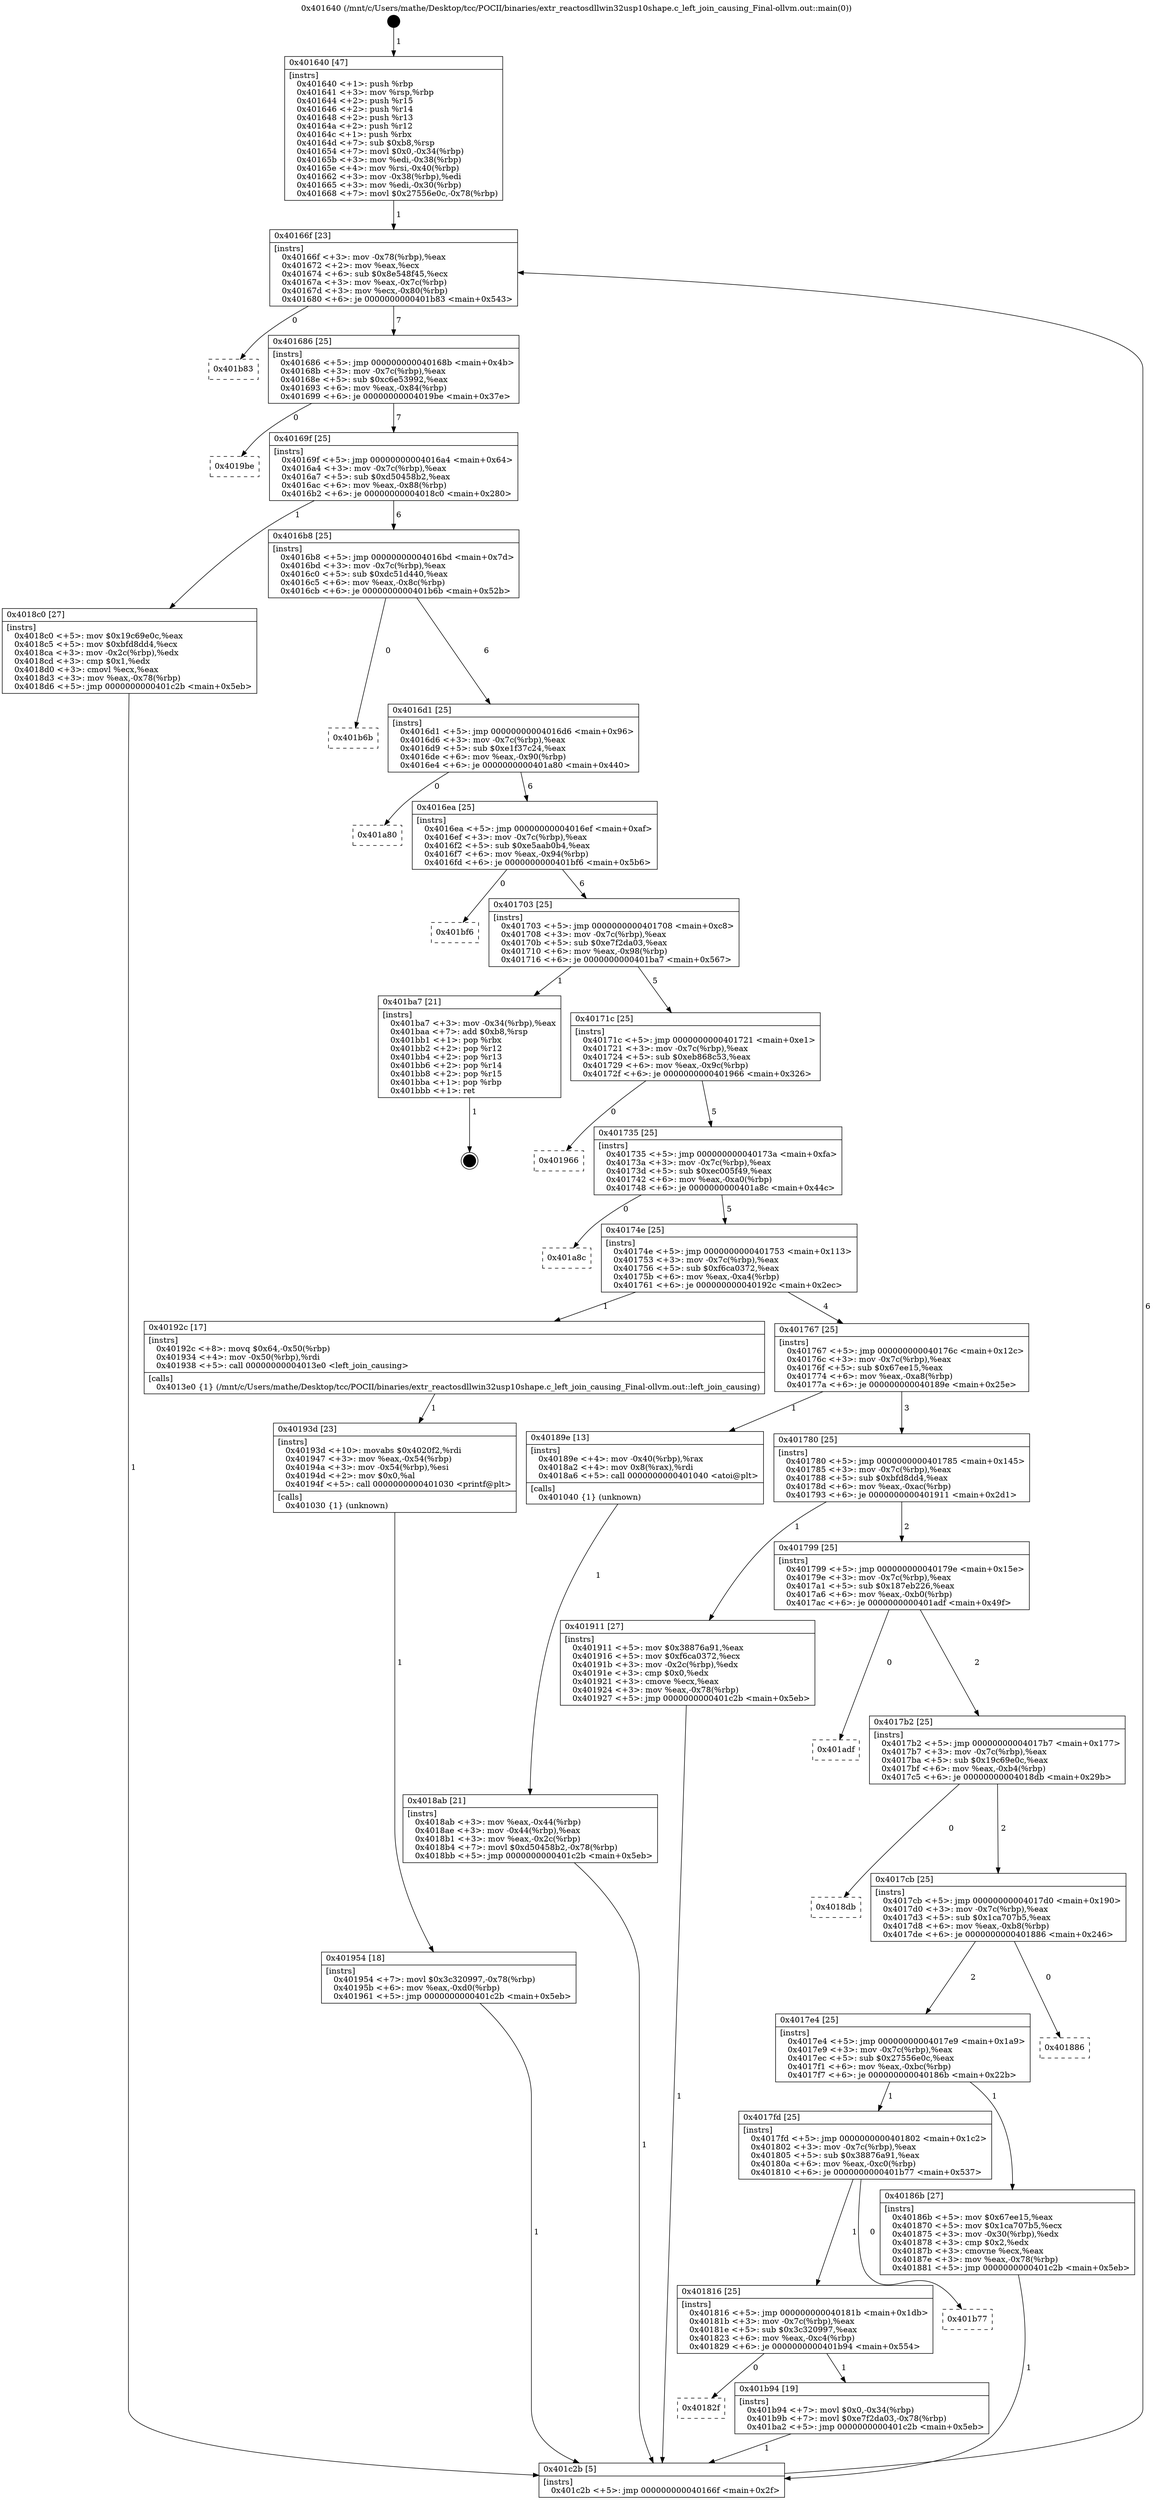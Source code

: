 digraph "0x401640" {
  label = "0x401640 (/mnt/c/Users/mathe/Desktop/tcc/POCII/binaries/extr_reactosdllwin32usp10shape.c_left_join_causing_Final-ollvm.out::main(0))"
  labelloc = "t"
  node[shape=record]

  Entry [label="",width=0.3,height=0.3,shape=circle,fillcolor=black,style=filled]
  "0x40166f" [label="{
     0x40166f [23]\l
     | [instrs]\l
     &nbsp;&nbsp;0x40166f \<+3\>: mov -0x78(%rbp),%eax\l
     &nbsp;&nbsp;0x401672 \<+2\>: mov %eax,%ecx\l
     &nbsp;&nbsp;0x401674 \<+6\>: sub $0x8e548f45,%ecx\l
     &nbsp;&nbsp;0x40167a \<+3\>: mov %eax,-0x7c(%rbp)\l
     &nbsp;&nbsp;0x40167d \<+3\>: mov %ecx,-0x80(%rbp)\l
     &nbsp;&nbsp;0x401680 \<+6\>: je 0000000000401b83 \<main+0x543\>\l
  }"]
  "0x401b83" [label="{
     0x401b83\l
  }", style=dashed]
  "0x401686" [label="{
     0x401686 [25]\l
     | [instrs]\l
     &nbsp;&nbsp;0x401686 \<+5\>: jmp 000000000040168b \<main+0x4b\>\l
     &nbsp;&nbsp;0x40168b \<+3\>: mov -0x7c(%rbp),%eax\l
     &nbsp;&nbsp;0x40168e \<+5\>: sub $0xc6e53992,%eax\l
     &nbsp;&nbsp;0x401693 \<+6\>: mov %eax,-0x84(%rbp)\l
     &nbsp;&nbsp;0x401699 \<+6\>: je 00000000004019be \<main+0x37e\>\l
  }"]
  Exit [label="",width=0.3,height=0.3,shape=circle,fillcolor=black,style=filled,peripheries=2]
  "0x4019be" [label="{
     0x4019be\l
  }", style=dashed]
  "0x40169f" [label="{
     0x40169f [25]\l
     | [instrs]\l
     &nbsp;&nbsp;0x40169f \<+5\>: jmp 00000000004016a4 \<main+0x64\>\l
     &nbsp;&nbsp;0x4016a4 \<+3\>: mov -0x7c(%rbp),%eax\l
     &nbsp;&nbsp;0x4016a7 \<+5\>: sub $0xd50458b2,%eax\l
     &nbsp;&nbsp;0x4016ac \<+6\>: mov %eax,-0x88(%rbp)\l
     &nbsp;&nbsp;0x4016b2 \<+6\>: je 00000000004018c0 \<main+0x280\>\l
  }"]
  "0x40182f" [label="{
     0x40182f\l
  }", style=dashed]
  "0x4018c0" [label="{
     0x4018c0 [27]\l
     | [instrs]\l
     &nbsp;&nbsp;0x4018c0 \<+5\>: mov $0x19c69e0c,%eax\l
     &nbsp;&nbsp;0x4018c5 \<+5\>: mov $0xbfd8dd4,%ecx\l
     &nbsp;&nbsp;0x4018ca \<+3\>: mov -0x2c(%rbp),%edx\l
     &nbsp;&nbsp;0x4018cd \<+3\>: cmp $0x1,%edx\l
     &nbsp;&nbsp;0x4018d0 \<+3\>: cmovl %ecx,%eax\l
     &nbsp;&nbsp;0x4018d3 \<+3\>: mov %eax,-0x78(%rbp)\l
     &nbsp;&nbsp;0x4018d6 \<+5\>: jmp 0000000000401c2b \<main+0x5eb\>\l
  }"]
  "0x4016b8" [label="{
     0x4016b8 [25]\l
     | [instrs]\l
     &nbsp;&nbsp;0x4016b8 \<+5\>: jmp 00000000004016bd \<main+0x7d\>\l
     &nbsp;&nbsp;0x4016bd \<+3\>: mov -0x7c(%rbp),%eax\l
     &nbsp;&nbsp;0x4016c0 \<+5\>: sub $0xdc51d440,%eax\l
     &nbsp;&nbsp;0x4016c5 \<+6\>: mov %eax,-0x8c(%rbp)\l
     &nbsp;&nbsp;0x4016cb \<+6\>: je 0000000000401b6b \<main+0x52b\>\l
  }"]
  "0x401b94" [label="{
     0x401b94 [19]\l
     | [instrs]\l
     &nbsp;&nbsp;0x401b94 \<+7\>: movl $0x0,-0x34(%rbp)\l
     &nbsp;&nbsp;0x401b9b \<+7\>: movl $0xe7f2da03,-0x78(%rbp)\l
     &nbsp;&nbsp;0x401ba2 \<+5\>: jmp 0000000000401c2b \<main+0x5eb\>\l
  }"]
  "0x401b6b" [label="{
     0x401b6b\l
  }", style=dashed]
  "0x4016d1" [label="{
     0x4016d1 [25]\l
     | [instrs]\l
     &nbsp;&nbsp;0x4016d1 \<+5\>: jmp 00000000004016d6 \<main+0x96\>\l
     &nbsp;&nbsp;0x4016d6 \<+3\>: mov -0x7c(%rbp),%eax\l
     &nbsp;&nbsp;0x4016d9 \<+5\>: sub $0xe1f37c24,%eax\l
     &nbsp;&nbsp;0x4016de \<+6\>: mov %eax,-0x90(%rbp)\l
     &nbsp;&nbsp;0x4016e4 \<+6\>: je 0000000000401a80 \<main+0x440\>\l
  }"]
  "0x401816" [label="{
     0x401816 [25]\l
     | [instrs]\l
     &nbsp;&nbsp;0x401816 \<+5\>: jmp 000000000040181b \<main+0x1db\>\l
     &nbsp;&nbsp;0x40181b \<+3\>: mov -0x7c(%rbp),%eax\l
     &nbsp;&nbsp;0x40181e \<+5\>: sub $0x3c320997,%eax\l
     &nbsp;&nbsp;0x401823 \<+6\>: mov %eax,-0xc4(%rbp)\l
     &nbsp;&nbsp;0x401829 \<+6\>: je 0000000000401b94 \<main+0x554\>\l
  }"]
  "0x401a80" [label="{
     0x401a80\l
  }", style=dashed]
  "0x4016ea" [label="{
     0x4016ea [25]\l
     | [instrs]\l
     &nbsp;&nbsp;0x4016ea \<+5\>: jmp 00000000004016ef \<main+0xaf\>\l
     &nbsp;&nbsp;0x4016ef \<+3\>: mov -0x7c(%rbp),%eax\l
     &nbsp;&nbsp;0x4016f2 \<+5\>: sub $0xe5aab0b4,%eax\l
     &nbsp;&nbsp;0x4016f7 \<+6\>: mov %eax,-0x94(%rbp)\l
     &nbsp;&nbsp;0x4016fd \<+6\>: je 0000000000401bf6 \<main+0x5b6\>\l
  }"]
  "0x401b77" [label="{
     0x401b77\l
  }", style=dashed]
  "0x401bf6" [label="{
     0x401bf6\l
  }", style=dashed]
  "0x401703" [label="{
     0x401703 [25]\l
     | [instrs]\l
     &nbsp;&nbsp;0x401703 \<+5\>: jmp 0000000000401708 \<main+0xc8\>\l
     &nbsp;&nbsp;0x401708 \<+3\>: mov -0x7c(%rbp),%eax\l
     &nbsp;&nbsp;0x40170b \<+5\>: sub $0xe7f2da03,%eax\l
     &nbsp;&nbsp;0x401710 \<+6\>: mov %eax,-0x98(%rbp)\l
     &nbsp;&nbsp;0x401716 \<+6\>: je 0000000000401ba7 \<main+0x567\>\l
  }"]
  "0x401954" [label="{
     0x401954 [18]\l
     | [instrs]\l
     &nbsp;&nbsp;0x401954 \<+7\>: movl $0x3c320997,-0x78(%rbp)\l
     &nbsp;&nbsp;0x40195b \<+6\>: mov %eax,-0xd0(%rbp)\l
     &nbsp;&nbsp;0x401961 \<+5\>: jmp 0000000000401c2b \<main+0x5eb\>\l
  }"]
  "0x401ba7" [label="{
     0x401ba7 [21]\l
     | [instrs]\l
     &nbsp;&nbsp;0x401ba7 \<+3\>: mov -0x34(%rbp),%eax\l
     &nbsp;&nbsp;0x401baa \<+7\>: add $0xb8,%rsp\l
     &nbsp;&nbsp;0x401bb1 \<+1\>: pop %rbx\l
     &nbsp;&nbsp;0x401bb2 \<+2\>: pop %r12\l
     &nbsp;&nbsp;0x401bb4 \<+2\>: pop %r13\l
     &nbsp;&nbsp;0x401bb6 \<+2\>: pop %r14\l
     &nbsp;&nbsp;0x401bb8 \<+2\>: pop %r15\l
     &nbsp;&nbsp;0x401bba \<+1\>: pop %rbp\l
     &nbsp;&nbsp;0x401bbb \<+1\>: ret\l
  }"]
  "0x40171c" [label="{
     0x40171c [25]\l
     | [instrs]\l
     &nbsp;&nbsp;0x40171c \<+5\>: jmp 0000000000401721 \<main+0xe1\>\l
     &nbsp;&nbsp;0x401721 \<+3\>: mov -0x7c(%rbp),%eax\l
     &nbsp;&nbsp;0x401724 \<+5\>: sub $0xeb868c53,%eax\l
     &nbsp;&nbsp;0x401729 \<+6\>: mov %eax,-0x9c(%rbp)\l
     &nbsp;&nbsp;0x40172f \<+6\>: je 0000000000401966 \<main+0x326\>\l
  }"]
  "0x40193d" [label="{
     0x40193d [23]\l
     | [instrs]\l
     &nbsp;&nbsp;0x40193d \<+10\>: movabs $0x4020f2,%rdi\l
     &nbsp;&nbsp;0x401947 \<+3\>: mov %eax,-0x54(%rbp)\l
     &nbsp;&nbsp;0x40194a \<+3\>: mov -0x54(%rbp),%esi\l
     &nbsp;&nbsp;0x40194d \<+2\>: mov $0x0,%al\l
     &nbsp;&nbsp;0x40194f \<+5\>: call 0000000000401030 \<printf@plt\>\l
     | [calls]\l
     &nbsp;&nbsp;0x401030 \{1\} (unknown)\l
  }"]
  "0x401966" [label="{
     0x401966\l
  }", style=dashed]
  "0x401735" [label="{
     0x401735 [25]\l
     | [instrs]\l
     &nbsp;&nbsp;0x401735 \<+5\>: jmp 000000000040173a \<main+0xfa\>\l
     &nbsp;&nbsp;0x40173a \<+3\>: mov -0x7c(%rbp),%eax\l
     &nbsp;&nbsp;0x40173d \<+5\>: sub $0xec005f49,%eax\l
     &nbsp;&nbsp;0x401742 \<+6\>: mov %eax,-0xa0(%rbp)\l
     &nbsp;&nbsp;0x401748 \<+6\>: je 0000000000401a8c \<main+0x44c\>\l
  }"]
  "0x4018ab" [label="{
     0x4018ab [21]\l
     | [instrs]\l
     &nbsp;&nbsp;0x4018ab \<+3\>: mov %eax,-0x44(%rbp)\l
     &nbsp;&nbsp;0x4018ae \<+3\>: mov -0x44(%rbp),%eax\l
     &nbsp;&nbsp;0x4018b1 \<+3\>: mov %eax,-0x2c(%rbp)\l
     &nbsp;&nbsp;0x4018b4 \<+7\>: movl $0xd50458b2,-0x78(%rbp)\l
     &nbsp;&nbsp;0x4018bb \<+5\>: jmp 0000000000401c2b \<main+0x5eb\>\l
  }"]
  "0x401a8c" [label="{
     0x401a8c\l
  }", style=dashed]
  "0x40174e" [label="{
     0x40174e [25]\l
     | [instrs]\l
     &nbsp;&nbsp;0x40174e \<+5\>: jmp 0000000000401753 \<main+0x113\>\l
     &nbsp;&nbsp;0x401753 \<+3\>: mov -0x7c(%rbp),%eax\l
     &nbsp;&nbsp;0x401756 \<+5\>: sub $0xf6ca0372,%eax\l
     &nbsp;&nbsp;0x40175b \<+6\>: mov %eax,-0xa4(%rbp)\l
     &nbsp;&nbsp;0x401761 \<+6\>: je 000000000040192c \<main+0x2ec\>\l
  }"]
  "0x401640" [label="{
     0x401640 [47]\l
     | [instrs]\l
     &nbsp;&nbsp;0x401640 \<+1\>: push %rbp\l
     &nbsp;&nbsp;0x401641 \<+3\>: mov %rsp,%rbp\l
     &nbsp;&nbsp;0x401644 \<+2\>: push %r15\l
     &nbsp;&nbsp;0x401646 \<+2\>: push %r14\l
     &nbsp;&nbsp;0x401648 \<+2\>: push %r13\l
     &nbsp;&nbsp;0x40164a \<+2\>: push %r12\l
     &nbsp;&nbsp;0x40164c \<+1\>: push %rbx\l
     &nbsp;&nbsp;0x40164d \<+7\>: sub $0xb8,%rsp\l
     &nbsp;&nbsp;0x401654 \<+7\>: movl $0x0,-0x34(%rbp)\l
     &nbsp;&nbsp;0x40165b \<+3\>: mov %edi,-0x38(%rbp)\l
     &nbsp;&nbsp;0x40165e \<+4\>: mov %rsi,-0x40(%rbp)\l
     &nbsp;&nbsp;0x401662 \<+3\>: mov -0x38(%rbp),%edi\l
     &nbsp;&nbsp;0x401665 \<+3\>: mov %edi,-0x30(%rbp)\l
     &nbsp;&nbsp;0x401668 \<+7\>: movl $0x27556e0c,-0x78(%rbp)\l
  }"]
  "0x40192c" [label="{
     0x40192c [17]\l
     | [instrs]\l
     &nbsp;&nbsp;0x40192c \<+8\>: movq $0x64,-0x50(%rbp)\l
     &nbsp;&nbsp;0x401934 \<+4\>: mov -0x50(%rbp),%rdi\l
     &nbsp;&nbsp;0x401938 \<+5\>: call 00000000004013e0 \<left_join_causing\>\l
     | [calls]\l
     &nbsp;&nbsp;0x4013e0 \{1\} (/mnt/c/Users/mathe/Desktop/tcc/POCII/binaries/extr_reactosdllwin32usp10shape.c_left_join_causing_Final-ollvm.out::left_join_causing)\l
  }"]
  "0x401767" [label="{
     0x401767 [25]\l
     | [instrs]\l
     &nbsp;&nbsp;0x401767 \<+5\>: jmp 000000000040176c \<main+0x12c\>\l
     &nbsp;&nbsp;0x40176c \<+3\>: mov -0x7c(%rbp),%eax\l
     &nbsp;&nbsp;0x40176f \<+5\>: sub $0x67ee15,%eax\l
     &nbsp;&nbsp;0x401774 \<+6\>: mov %eax,-0xa8(%rbp)\l
     &nbsp;&nbsp;0x40177a \<+6\>: je 000000000040189e \<main+0x25e\>\l
  }"]
  "0x401c2b" [label="{
     0x401c2b [5]\l
     | [instrs]\l
     &nbsp;&nbsp;0x401c2b \<+5\>: jmp 000000000040166f \<main+0x2f\>\l
  }"]
  "0x40189e" [label="{
     0x40189e [13]\l
     | [instrs]\l
     &nbsp;&nbsp;0x40189e \<+4\>: mov -0x40(%rbp),%rax\l
     &nbsp;&nbsp;0x4018a2 \<+4\>: mov 0x8(%rax),%rdi\l
     &nbsp;&nbsp;0x4018a6 \<+5\>: call 0000000000401040 \<atoi@plt\>\l
     | [calls]\l
     &nbsp;&nbsp;0x401040 \{1\} (unknown)\l
  }"]
  "0x401780" [label="{
     0x401780 [25]\l
     | [instrs]\l
     &nbsp;&nbsp;0x401780 \<+5\>: jmp 0000000000401785 \<main+0x145\>\l
     &nbsp;&nbsp;0x401785 \<+3\>: mov -0x7c(%rbp),%eax\l
     &nbsp;&nbsp;0x401788 \<+5\>: sub $0xbfd8dd4,%eax\l
     &nbsp;&nbsp;0x40178d \<+6\>: mov %eax,-0xac(%rbp)\l
     &nbsp;&nbsp;0x401793 \<+6\>: je 0000000000401911 \<main+0x2d1\>\l
  }"]
  "0x4017fd" [label="{
     0x4017fd [25]\l
     | [instrs]\l
     &nbsp;&nbsp;0x4017fd \<+5\>: jmp 0000000000401802 \<main+0x1c2\>\l
     &nbsp;&nbsp;0x401802 \<+3\>: mov -0x7c(%rbp),%eax\l
     &nbsp;&nbsp;0x401805 \<+5\>: sub $0x38876a91,%eax\l
     &nbsp;&nbsp;0x40180a \<+6\>: mov %eax,-0xc0(%rbp)\l
     &nbsp;&nbsp;0x401810 \<+6\>: je 0000000000401b77 \<main+0x537\>\l
  }"]
  "0x401911" [label="{
     0x401911 [27]\l
     | [instrs]\l
     &nbsp;&nbsp;0x401911 \<+5\>: mov $0x38876a91,%eax\l
     &nbsp;&nbsp;0x401916 \<+5\>: mov $0xf6ca0372,%ecx\l
     &nbsp;&nbsp;0x40191b \<+3\>: mov -0x2c(%rbp),%edx\l
     &nbsp;&nbsp;0x40191e \<+3\>: cmp $0x0,%edx\l
     &nbsp;&nbsp;0x401921 \<+3\>: cmove %ecx,%eax\l
     &nbsp;&nbsp;0x401924 \<+3\>: mov %eax,-0x78(%rbp)\l
     &nbsp;&nbsp;0x401927 \<+5\>: jmp 0000000000401c2b \<main+0x5eb\>\l
  }"]
  "0x401799" [label="{
     0x401799 [25]\l
     | [instrs]\l
     &nbsp;&nbsp;0x401799 \<+5\>: jmp 000000000040179e \<main+0x15e\>\l
     &nbsp;&nbsp;0x40179e \<+3\>: mov -0x7c(%rbp),%eax\l
     &nbsp;&nbsp;0x4017a1 \<+5\>: sub $0x187eb226,%eax\l
     &nbsp;&nbsp;0x4017a6 \<+6\>: mov %eax,-0xb0(%rbp)\l
     &nbsp;&nbsp;0x4017ac \<+6\>: je 0000000000401adf \<main+0x49f\>\l
  }"]
  "0x40186b" [label="{
     0x40186b [27]\l
     | [instrs]\l
     &nbsp;&nbsp;0x40186b \<+5\>: mov $0x67ee15,%eax\l
     &nbsp;&nbsp;0x401870 \<+5\>: mov $0x1ca707b5,%ecx\l
     &nbsp;&nbsp;0x401875 \<+3\>: mov -0x30(%rbp),%edx\l
     &nbsp;&nbsp;0x401878 \<+3\>: cmp $0x2,%edx\l
     &nbsp;&nbsp;0x40187b \<+3\>: cmovne %ecx,%eax\l
     &nbsp;&nbsp;0x40187e \<+3\>: mov %eax,-0x78(%rbp)\l
     &nbsp;&nbsp;0x401881 \<+5\>: jmp 0000000000401c2b \<main+0x5eb\>\l
  }"]
  "0x401adf" [label="{
     0x401adf\l
  }", style=dashed]
  "0x4017b2" [label="{
     0x4017b2 [25]\l
     | [instrs]\l
     &nbsp;&nbsp;0x4017b2 \<+5\>: jmp 00000000004017b7 \<main+0x177\>\l
     &nbsp;&nbsp;0x4017b7 \<+3\>: mov -0x7c(%rbp),%eax\l
     &nbsp;&nbsp;0x4017ba \<+5\>: sub $0x19c69e0c,%eax\l
     &nbsp;&nbsp;0x4017bf \<+6\>: mov %eax,-0xb4(%rbp)\l
     &nbsp;&nbsp;0x4017c5 \<+6\>: je 00000000004018db \<main+0x29b\>\l
  }"]
  "0x4017e4" [label="{
     0x4017e4 [25]\l
     | [instrs]\l
     &nbsp;&nbsp;0x4017e4 \<+5\>: jmp 00000000004017e9 \<main+0x1a9\>\l
     &nbsp;&nbsp;0x4017e9 \<+3\>: mov -0x7c(%rbp),%eax\l
     &nbsp;&nbsp;0x4017ec \<+5\>: sub $0x27556e0c,%eax\l
     &nbsp;&nbsp;0x4017f1 \<+6\>: mov %eax,-0xbc(%rbp)\l
     &nbsp;&nbsp;0x4017f7 \<+6\>: je 000000000040186b \<main+0x22b\>\l
  }"]
  "0x4018db" [label="{
     0x4018db\l
  }", style=dashed]
  "0x4017cb" [label="{
     0x4017cb [25]\l
     | [instrs]\l
     &nbsp;&nbsp;0x4017cb \<+5\>: jmp 00000000004017d0 \<main+0x190\>\l
     &nbsp;&nbsp;0x4017d0 \<+3\>: mov -0x7c(%rbp),%eax\l
     &nbsp;&nbsp;0x4017d3 \<+5\>: sub $0x1ca707b5,%eax\l
     &nbsp;&nbsp;0x4017d8 \<+6\>: mov %eax,-0xb8(%rbp)\l
     &nbsp;&nbsp;0x4017de \<+6\>: je 0000000000401886 \<main+0x246\>\l
  }"]
  "0x401886" [label="{
     0x401886\l
  }", style=dashed]
  Entry -> "0x401640" [label=" 1"]
  "0x40166f" -> "0x401b83" [label=" 0"]
  "0x40166f" -> "0x401686" [label=" 7"]
  "0x401ba7" -> Exit [label=" 1"]
  "0x401686" -> "0x4019be" [label=" 0"]
  "0x401686" -> "0x40169f" [label=" 7"]
  "0x401b94" -> "0x401c2b" [label=" 1"]
  "0x40169f" -> "0x4018c0" [label=" 1"]
  "0x40169f" -> "0x4016b8" [label=" 6"]
  "0x401816" -> "0x40182f" [label=" 0"]
  "0x4016b8" -> "0x401b6b" [label=" 0"]
  "0x4016b8" -> "0x4016d1" [label=" 6"]
  "0x401816" -> "0x401b94" [label=" 1"]
  "0x4016d1" -> "0x401a80" [label=" 0"]
  "0x4016d1" -> "0x4016ea" [label=" 6"]
  "0x4017fd" -> "0x401816" [label=" 1"]
  "0x4016ea" -> "0x401bf6" [label=" 0"]
  "0x4016ea" -> "0x401703" [label=" 6"]
  "0x4017fd" -> "0x401b77" [label=" 0"]
  "0x401703" -> "0x401ba7" [label=" 1"]
  "0x401703" -> "0x40171c" [label=" 5"]
  "0x401954" -> "0x401c2b" [label=" 1"]
  "0x40171c" -> "0x401966" [label=" 0"]
  "0x40171c" -> "0x401735" [label=" 5"]
  "0x40193d" -> "0x401954" [label=" 1"]
  "0x401735" -> "0x401a8c" [label=" 0"]
  "0x401735" -> "0x40174e" [label=" 5"]
  "0x40192c" -> "0x40193d" [label=" 1"]
  "0x40174e" -> "0x40192c" [label=" 1"]
  "0x40174e" -> "0x401767" [label=" 4"]
  "0x401911" -> "0x401c2b" [label=" 1"]
  "0x401767" -> "0x40189e" [label=" 1"]
  "0x401767" -> "0x401780" [label=" 3"]
  "0x4018c0" -> "0x401c2b" [label=" 1"]
  "0x401780" -> "0x401911" [label=" 1"]
  "0x401780" -> "0x401799" [label=" 2"]
  "0x4018ab" -> "0x401c2b" [label=" 1"]
  "0x401799" -> "0x401adf" [label=" 0"]
  "0x401799" -> "0x4017b2" [label=" 2"]
  "0x40189e" -> "0x4018ab" [label=" 1"]
  "0x4017b2" -> "0x4018db" [label=" 0"]
  "0x4017b2" -> "0x4017cb" [label=" 2"]
  "0x401640" -> "0x40166f" [label=" 1"]
  "0x4017cb" -> "0x401886" [label=" 0"]
  "0x4017cb" -> "0x4017e4" [label=" 2"]
  "0x401c2b" -> "0x40166f" [label=" 6"]
  "0x4017e4" -> "0x40186b" [label=" 1"]
  "0x4017e4" -> "0x4017fd" [label=" 1"]
  "0x40186b" -> "0x401c2b" [label=" 1"]
}
